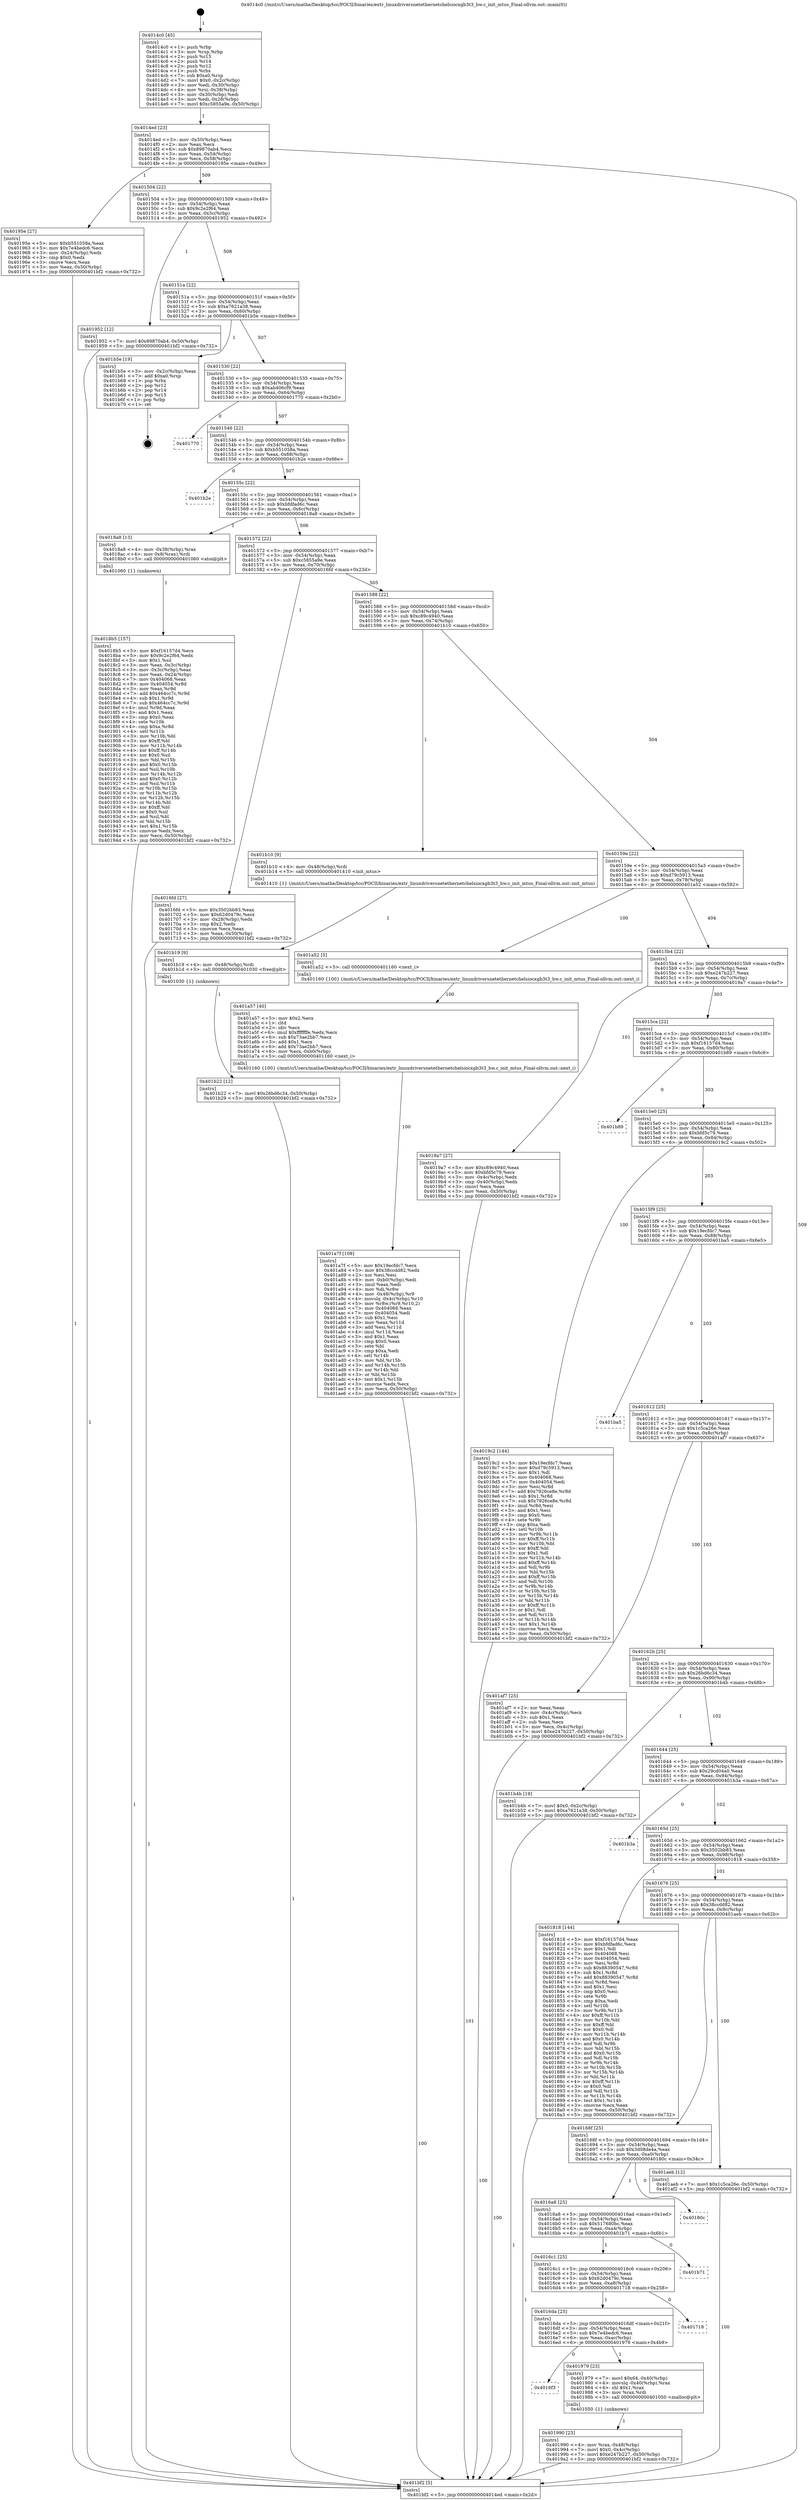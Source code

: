 digraph "0x4014c0" {
  label = "0x4014c0 (/mnt/c/Users/mathe/Desktop/tcc/POCII/binaries/extr_linuxdriversnetethernetchelsiocxgb3t3_hw.c_init_mtus_Final-ollvm.out::main(0))"
  labelloc = "t"
  node[shape=record]

  Entry [label="",width=0.3,height=0.3,shape=circle,fillcolor=black,style=filled]
  "0x4014ed" [label="{
     0x4014ed [23]\l
     | [instrs]\l
     &nbsp;&nbsp;0x4014ed \<+3\>: mov -0x50(%rbp),%eax\l
     &nbsp;&nbsp;0x4014f0 \<+2\>: mov %eax,%ecx\l
     &nbsp;&nbsp;0x4014f2 \<+6\>: sub $0x89870ab4,%ecx\l
     &nbsp;&nbsp;0x4014f8 \<+3\>: mov %eax,-0x54(%rbp)\l
     &nbsp;&nbsp;0x4014fb \<+3\>: mov %ecx,-0x58(%rbp)\l
     &nbsp;&nbsp;0x4014fe \<+6\>: je 000000000040195e \<main+0x49e\>\l
  }"]
  "0x40195e" [label="{
     0x40195e [27]\l
     | [instrs]\l
     &nbsp;&nbsp;0x40195e \<+5\>: mov $0xb551058a,%eax\l
     &nbsp;&nbsp;0x401963 \<+5\>: mov $0x7e4bedc6,%ecx\l
     &nbsp;&nbsp;0x401968 \<+3\>: mov -0x24(%rbp),%edx\l
     &nbsp;&nbsp;0x40196b \<+3\>: cmp $0x0,%edx\l
     &nbsp;&nbsp;0x40196e \<+3\>: cmove %ecx,%eax\l
     &nbsp;&nbsp;0x401971 \<+3\>: mov %eax,-0x50(%rbp)\l
     &nbsp;&nbsp;0x401974 \<+5\>: jmp 0000000000401bf2 \<main+0x732\>\l
  }"]
  "0x401504" [label="{
     0x401504 [22]\l
     | [instrs]\l
     &nbsp;&nbsp;0x401504 \<+5\>: jmp 0000000000401509 \<main+0x49\>\l
     &nbsp;&nbsp;0x401509 \<+3\>: mov -0x54(%rbp),%eax\l
     &nbsp;&nbsp;0x40150c \<+5\>: sub $0x9c2e2f64,%eax\l
     &nbsp;&nbsp;0x401511 \<+3\>: mov %eax,-0x5c(%rbp)\l
     &nbsp;&nbsp;0x401514 \<+6\>: je 0000000000401952 \<main+0x492\>\l
  }"]
  Exit [label="",width=0.3,height=0.3,shape=circle,fillcolor=black,style=filled,peripheries=2]
  "0x401952" [label="{
     0x401952 [12]\l
     | [instrs]\l
     &nbsp;&nbsp;0x401952 \<+7\>: movl $0x89870ab4,-0x50(%rbp)\l
     &nbsp;&nbsp;0x401959 \<+5\>: jmp 0000000000401bf2 \<main+0x732\>\l
  }"]
  "0x40151a" [label="{
     0x40151a [22]\l
     | [instrs]\l
     &nbsp;&nbsp;0x40151a \<+5\>: jmp 000000000040151f \<main+0x5f\>\l
     &nbsp;&nbsp;0x40151f \<+3\>: mov -0x54(%rbp),%eax\l
     &nbsp;&nbsp;0x401522 \<+5\>: sub $0xa7621a38,%eax\l
     &nbsp;&nbsp;0x401527 \<+3\>: mov %eax,-0x60(%rbp)\l
     &nbsp;&nbsp;0x40152a \<+6\>: je 0000000000401b5e \<main+0x69e\>\l
  }"]
  "0x401b22" [label="{
     0x401b22 [12]\l
     | [instrs]\l
     &nbsp;&nbsp;0x401b22 \<+7\>: movl $0x26bd6c34,-0x50(%rbp)\l
     &nbsp;&nbsp;0x401b29 \<+5\>: jmp 0000000000401bf2 \<main+0x732\>\l
  }"]
  "0x401b5e" [label="{
     0x401b5e [19]\l
     | [instrs]\l
     &nbsp;&nbsp;0x401b5e \<+3\>: mov -0x2c(%rbp),%eax\l
     &nbsp;&nbsp;0x401b61 \<+7\>: add $0xa0,%rsp\l
     &nbsp;&nbsp;0x401b68 \<+1\>: pop %rbx\l
     &nbsp;&nbsp;0x401b69 \<+2\>: pop %r12\l
     &nbsp;&nbsp;0x401b6b \<+2\>: pop %r14\l
     &nbsp;&nbsp;0x401b6d \<+2\>: pop %r15\l
     &nbsp;&nbsp;0x401b6f \<+1\>: pop %rbp\l
     &nbsp;&nbsp;0x401b70 \<+1\>: ret\l
  }"]
  "0x401530" [label="{
     0x401530 [22]\l
     | [instrs]\l
     &nbsp;&nbsp;0x401530 \<+5\>: jmp 0000000000401535 \<main+0x75\>\l
     &nbsp;&nbsp;0x401535 \<+3\>: mov -0x54(%rbp),%eax\l
     &nbsp;&nbsp;0x401538 \<+5\>: sub $0xab406cf9,%eax\l
     &nbsp;&nbsp;0x40153d \<+3\>: mov %eax,-0x64(%rbp)\l
     &nbsp;&nbsp;0x401540 \<+6\>: je 0000000000401770 \<main+0x2b0\>\l
  }"]
  "0x401b19" [label="{
     0x401b19 [9]\l
     | [instrs]\l
     &nbsp;&nbsp;0x401b19 \<+4\>: mov -0x48(%rbp),%rdi\l
     &nbsp;&nbsp;0x401b1d \<+5\>: call 0000000000401030 \<free@plt\>\l
     | [calls]\l
     &nbsp;&nbsp;0x401030 \{1\} (unknown)\l
  }"]
  "0x401770" [label="{
     0x401770\l
  }", style=dashed]
  "0x401546" [label="{
     0x401546 [22]\l
     | [instrs]\l
     &nbsp;&nbsp;0x401546 \<+5\>: jmp 000000000040154b \<main+0x8b\>\l
     &nbsp;&nbsp;0x40154b \<+3\>: mov -0x54(%rbp),%eax\l
     &nbsp;&nbsp;0x40154e \<+5\>: sub $0xb551058a,%eax\l
     &nbsp;&nbsp;0x401553 \<+3\>: mov %eax,-0x68(%rbp)\l
     &nbsp;&nbsp;0x401556 \<+6\>: je 0000000000401b2e \<main+0x66e\>\l
  }"]
  "0x401a7f" [label="{
     0x401a7f [108]\l
     | [instrs]\l
     &nbsp;&nbsp;0x401a7f \<+5\>: mov $0x19ecfdc7,%ecx\l
     &nbsp;&nbsp;0x401a84 \<+5\>: mov $0x38ccdd82,%edx\l
     &nbsp;&nbsp;0x401a89 \<+2\>: xor %esi,%esi\l
     &nbsp;&nbsp;0x401a8b \<+6\>: mov -0xb0(%rbp),%edi\l
     &nbsp;&nbsp;0x401a91 \<+3\>: imul %eax,%edi\l
     &nbsp;&nbsp;0x401a94 \<+4\>: mov %di,%r8w\l
     &nbsp;&nbsp;0x401a98 \<+4\>: mov -0x48(%rbp),%r9\l
     &nbsp;&nbsp;0x401a9c \<+4\>: movslq -0x4c(%rbp),%r10\l
     &nbsp;&nbsp;0x401aa0 \<+5\>: mov %r8w,(%r9,%r10,2)\l
     &nbsp;&nbsp;0x401aa5 \<+7\>: mov 0x404068,%eax\l
     &nbsp;&nbsp;0x401aac \<+7\>: mov 0x404054,%edi\l
     &nbsp;&nbsp;0x401ab3 \<+3\>: sub $0x1,%esi\l
     &nbsp;&nbsp;0x401ab6 \<+3\>: mov %eax,%r11d\l
     &nbsp;&nbsp;0x401ab9 \<+3\>: add %esi,%r11d\l
     &nbsp;&nbsp;0x401abc \<+4\>: imul %r11d,%eax\l
     &nbsp;&nbsp;0x401ac0 \<+3\>: and $0x1,%eax\l
     &nbsp;&nbsp;0x401ac3 \<+3\>: cmp $0x0,%eax\l
     &nbsp;&nbsp;0x401ac6 \<+3\>: sete %bl\l
     &nbsp;&nbsp;0x401ac9 \<+3\>: cmp $0xa,%edi\l
     &nbsp;&nbsp;0x401acc \<+4\>: setl %r14b\l
     &nbsp;&nbsp;0x401ad0 \<+3\>: mov %bl,%r15b\l
     &nbsp;&nbsp;0x401ad3 \<+3\>: and %r14b,%r15b\l
     &nbsp;&nbsp;0x401ad6 \<+3\>: xor %r14b,%bl\l
     &nbsp;&nbsp;0x401ad9 \<+3\>: or %bl,%r15b\l
     &nbsp;&nbsp;0x401adc \<+4\>: test $0x1,%r15b\l
     &nbsp;&nbsp;0x401ae0 \<+3\>: cmovne %edx,%ecx\l
     &nbsp;&nbsp;0x401ae3 \<+3\>: mov %ecx,-0x50(%rbp)\l
     &nbsp;&nbsp;0x401ae6 \<+5\>: jmp 0000000000401bf2 \<main+0x732\>\l
  }"]
  "0x401b2e" [label="{
     0x401b2e\l
  }", style=dashed]
  "0x40155c" [label="{
     0x40155c [22]\l
     | [instrs]\l
     &nbsp;&nbsp;0x40155c \<+5\>: jmp 0000000000401561 \<main+0xa1\>\l
     &nbsp;&nbsp;0x401561 \<+3\>: mov -0x54(%rbp),%eax\l
     &nbsp;&nbsp;0x401564 \<+5\>: sub $0xbfdfad6c,%eax\l
     &nbsp;&nbsp;0x401569 \<+3\>: mov %eax,-0x6c(%rbp)\l
     &nbsp;&nbsp;0x40156c \<+6\>: je 00000000004018a8 \<main+0x3e8\>\l
  }"]
  "0x401a57" [label="{
     0x401a57 [40]\l
     | [instrs]\l
     &nbsp;&nbsp;0x401a57 \<+5\>: mov $0x2,%ecx\l
     &nbsp;&nbsp;0x401a5c \<+1\>: cltd\l
     &nbsp;&nbsp;0x401a5d \<+2\>: idiv %ecx\l
     &nbsp;&nbsp;0x401a5f \<+6\>: imul $0xfffffffe,%edx,%ecx\l
     &nbsp;&nbsp;0x401a65 \<+6\>: sub $0x73ae2bb7,%ecx\l
     &nbsp;&nbsp;0x401a6b \<+3\>: add $0x1,%ecx\l
     &nbsp;&nbsp;0x401a6e \<+6\>: add $0x73ae2bb7,%ecx\l
     &nbsp;&nbsp;0x401a74 \<+6\>: mov %ecx,-0xb0(%rbp)\l
     &nbsp;&nbsp;0x401a7a \<+5\>: call 0000000000401160 \<next_i\>\l
     | [calls]\l
     &nbsp;&nbsp;0x401160 \{100\} (/mnt/c/Users/mathe/Desktop/tcc/POCII/binaries/extr_linuxdriversnetethernetchelsiocxgb3t3_hw.c_init_mtus_Final-ollvm.out::next_i)\l
  }"]
  "0x4018a8" [label="{
     0x4018a8 [13]\l
     | [instrs]\l
     &nbsp;&nbsp;0x4018a8 \<+4\>: mov -0x38(%rbp),%rax\l
     &nbsp;&nbsp;0x4018ac \<+4\>: mov 0x8(%rax),%rdi\l
     &nbsp;&nbsp;0x4018b0 \<+5\>: call 0000000000401060 \<atoi@plt\>\l
     | [calls]\l
     &nbsp;&nbsp;0x401060 \{1\} (unknown)\l
  }"]
  "0x401572" [label="{
     0x401572 [22]\l
     | [instrs]\l
     &nbsp;&nbsp;0x401572 \<+5\>: jmp 0000000000401577 \<main+0xb7\>\l
     &nbsp;&nbsp;0x401577 \<+3\>: mov -0x54(%rbp),%eax\l
     &nbsp;&nbsp;0x40157a \<+5\>: sub $0xc5855a9e,%eax\l
     &nbsp;&nbsp;0x40157f \<+3\>: mov %eax,-0x70(%rbp)\l
     &nbsp;&nbsp;0x401582 \<+6\>: je 00000000004016fd \<main+0x23d\>\l
  }"]
  "0x401990" [label="{
     0x401990 [23]\l
     | [instrs]\l
     &nbsp;&nbsp;0x401990 \<+4\>: mov %rax,-0x48(%rbp)\l
     &nbsp;&nbsp;0x401994 \<+7\>: movl $0x0,-0x4c(%rbp)\l
     &nbsp;&nbsp;0x40199b \<+7\>: movl $0xe247b227,-0x50(%rbp)\l
     &nbsp;&nbsp;0x4019a2 \<+5\>: jmp 0000000000401bf2 \<main+0x732\>\l
  }"]
  "0x4016fd" [label="{
     0x4016fd [27]\l
     | [instrs]\l
     &nbsp;&nbsp;0x4016fd \<+5\>: mov $0x3502bb83,%eax\l
     &nbsp;&nbsp;0x401702 \<+5\>: mov $0x62d0479c,%ecx\l
     &nbsp;&nbsp;0x401707 \<+3\>: mov -0x28(%rbp),%edx\l
     &nbsp;&nbsp;0x40170a \<+3\>: cmp $0x2,%edx\l
     &nbsp;&nbsp;0x40170d \<+3\>: cmovne %ecx,%eax\l
     &nbsp;&nbsp;0x401710 \<+3\>: mov %eax,-0x50(%rbp)\l
     &nbsp;&nbsp;0x401713 \<+5\>: jmp 0000000000401bf2 \<main+0x732\>\l
  }"]
  "0x401588" [label="{
     0x401588 [22]\l
     | [instrs]\l
     &nbsp;&nbsp;0x401588 \<+5\>: jmp 000000000040158d \<main+0xcd\>\l
     &nbsp;&nbsp;0x40158d \<+3\>: mov -0x54(%rbp),%eax\l
     &nbsp;&nbsp;0x401590 \<+5\>: sub $0xc89c4940,%eax\l
     &nbsp;&nbsp;0x401595 \<+3\>: mov %eax,-0x74(%rbp)\l
     &nbsp;&nbsp;0x401598 \<+6\>: je 0000000000401b10 \<main+0x650\>\l
  }"]
  "0x401bf2" [label="{
     0x401bf2 [5]\l
     | [instrs]\l
     &nbsp;&nbsp;0x401bf2 \<+5\>: jmp 00000000004014ed \<main+0x2d\>\l
  }"]
  "0x4014c0" [label="{
     0x4014c0 [45]\l
     | [instrs]\l
     &nbsp;&nbsp;0x4014c0 \<+1\>: push %rbp\l
     &nbsp;&nbsp;0x4014c1 \<+3\>: mov %rsp,%rbp\l
     &nbsp;&nbsp;0x4014c4 \<+2\>: push %r15\l
     &nbsp;&nbsp;0x4014c6 \<+2\>: push %r14\l
     &nbsp;&nbsp;0x4014c8 \<+2\>: push %r12\l
     &nbsp;&nbsp;0x4014ca \<+1\>: push %rbx\l
     &nbsp;&nbsp;0x4014cb \<+7\>: sub $0xa0,%rsp\l
     &nbsp;&nbsp;0x4014d2 \<+7\>: movl $0x0,-0x2c(%rbp)\l
     &nbsp;&nbsp;0x4014d9 \<+3\>: mov %edi,-0x30(%rbp)\l
     &nbsp;&nbsp;0x4014dc \<+4\>: mov %rsi,-0x38(%rbp)\l
     &nbsp;&nbsp;0x4014e0 \<+3\>: mov -0x30(%rbp),%edi\l
     &nbsp;&nbsp;0x4014e3 \<+3\>: mov %edi,-0x28(%rbp)\l
     &nbsp;&nbsp;0x4014e6 \<+7\>: movl $0xc5855a9e,-0x50(%rbp)\l
  }"]
  "0x4016f3" [label="{
     0x4016f3\l
  }", style=dashed]
  "0x401b10" [label="{
     0x401b10 [9]\l
     | [instrs]\l
     &nbsp;&nbsp;0x401b10 \<+4\>: mov -0x48(%rbp),%rdi\l
     &nbsp;&nbsp;0x401b14 \<+5\>: call 0000000000401410 \<init_mtus\>\l
     | [calls]\l
     &nbsp;&nbsp;0x401410 \{1\} (/mnt/c/Users/mathe/Desktop/tcc/POCII/binaries/extr_linuxdriversnetethernetchelsiocxgb3t3_hw.c_init_mtus_Final-ollvm.out::init_mtus)\l
  }"]
  "0x40159e" [label="{
     0x40159e [22]\l
     | [instrs]\l
     &nbsp;&nbsp;0x40159e \<+5\>: jmp 00000000004015a3 \<main+0xe3\>\l
     &nbsp;&nbsp;0x4015a3 \<+3\>: mov -0x54(%rbp),%eax\l
     &nbsp;&nbsp;0x4015a6 \<+5\>: sub $0xd79c5913,%eax\l
     &nbsp;&nbsp;0x4015ab \<+3\>: mov %eax,-0x78(%rbp)\l
     &nbsp;&nbsp;0x4015ae \<+6\>: je 0000000000401a52 \<main+0x592\>\l
  }"]
  "0x401979" [label="{
     0x401979 [23]\l
     | [instrs]\l
     &nbsp;&nbsp;0x401979 \<+7\>: movl $0x64,-0x40(%rbp)\l
     &nbsp;&nbsp;0x401980 \<+4\>: movslq -0x40(%rbp),%rax\l
     &nbsp;&nbsp;0x401984 \<+4\>: shl $0x1,%rax\l
     &nbsp;&nbsp;0x401988 \<+3\>: mov %rax,%rdi\l
     &nbsp;&nbsp;0x40198b \<+5\>: call 0000000000401050 \<malloc@plt\>\l
     | [calls]\l
     &nbsp;&nbsp;0x401050 \{1\} (unknown)\l
  }"]
  "0x401a52" [label="{
     0x401a52 [5]\l
     | [instrs]\l
     &nbsp;&nbsp;0x401a52 \<+5\>: call 0000000000401160 \<next_i\>\l
     | [calls]\l
     &nbsp;&nbsp;0x401160 \{100\} (/mnt/c/Users/mathe/Desktop/tcc/POCII/binaries/extr_linuxdriversnetethernetchelsiocxgb3t3_hw.c_init_mtus_Final-ollvm.out::next_i)\l
  }"]
  "0x4015b4" [label="{
     0x4015b4 [22]\l
     | [instrs]\l
     &nbsp;&nbsp;0x4015b4 \<+5\>: jmp 00000000004015b9 \<main+0xf9\>\l
     &nbsp;&nbsp;0x4015b9 \<+3\>: mov -0x54(%rbp),%eax\l
     &nbsp;&nbsp;0x4015bc \<+5\>: sub $0xe247b227,%eax\l
     &nbsp;&nbsp;0x4015c1 \<+3\>: mov %eax,-0x7c(%rbp)\l
     &nbsp;&nbsp;0x4015c4 \<+6\>: je 00000000004019a7 \<main+0x4e7\>\l
  }"]
  "0x4016da" [label="{
     0x4016da [25]\l
     | [instrs]\l
     &nbsp;&nbsp;0x4016da \<+5\>: jmp 00000000004016df \<main+0x21f\>\l
     &nbsp;&nbsp;0x4016df \<+3\>: mov -0x54(%rbp),%eax\l
     &nbsp;&nbsp;0x4016e2 \<+5\>: sub $0x7e4bedc6,%eax\l
     &nbsp;&nbsp;0x4016e7 \<+6\>: mov %eax,-0xac(%rbp)\l
     &nbsp;&nbsp;0x4016ed \<+6\>: je 0000000000401979 \<main+0x4b9\>\l
  }"]
  "0x4019a7" [label="{
     0x4019a7 [27]\l
     | [instrs]\l
     &nbsp;&nbsp;0x4019a7 \<+5\>: mov $0xc89c4940,%eax\l
     &nbsp;&nbsp;0x4019ac \<+5\>: mov $0xbfd5c79,%ecx\l
     &nbsp;&nbsp;0x4019b1 \<+3\>: mov -0x4c(%rbp),%edx\l
     &nbsp;&nbsp;0x4019b4 \<+3\>: cmp -0x40(%rbp),%edx\l
     &nbsp;&nbsp;0x4019b7 \<+3\>: cmovl %ecx,%eax\l
     &nbsp;&nbsp;0x4019ba \<+3\>: mov %eax,-0x50(%rbp)\l
     &nbsp;&nbsp;0x4019bd \<+5\>: jmp 0000000000401bf2 \<main+0x732\>\l
  }"]
  "0x4015ca" [label="{
     0x4015ca [22]\l
     | [instrs]\l
     &nbsp;&nbsp;0x4015ca \<+5\>: jmp 00000000004015cf \<main+0x10f\>\l
     &nbsp;&nbsp;0x4015cf \<+3\>: mov -0x54(%rbp),%eax\l
     &nbsp;&nbsp;0x4015d2 \<+5\>: sub $0xf16157d4,%eax\l
     &nbsp;&nbsp;0x4015d7 \<+3\>: mov %eax,-0x80(%rbp)\l
     &nbsp;&nbsp;0x4015da \<+6\>: je 0000000000401b89 \<main+0x6c9\>\l
  }"]
  "0x401718" [label="{
     0x401718\l
  }", style=dashed]
  "0x401b89" [label="{
     0x401b89\l
  }", style=dashed]
  "0x4015e0" [label="{
     0x4015e0 [25]\l
     | [instrs]\l
     &nbsp;&nbsp;0x4015e0 \<+5\>: jmp 00000000004015e5 \<main+0x125\>\l
     &nbsp;&nbsp;0x4015e5 \<+3\>: mov -0x54(%rbp),%eax\l
     &nbsp;&nbsp;0x4015e8 \<+5\>: sub $0xbfd5c79,%eax\l
     &nbsp;&nbsp;0x4015ed \<+6\>: mov %eax,-0x84(%rbp)\l
     &nbsp;&nbsp;0x4015f3 \<+6\>: je 00000000004019c2 \<main+0x502\>\l
  }"]
  "0x4016c1" [label="{
     0x4016c1 [25]\l
     | [instrs]\l
     &nbsp;&nbsp;0x4016c1 \<+5\>: jmp 00000000004016c6 \<main+0x206\>\l
     &nbsp;&nbsp;0x4016c6 \<+3\>: mov -0x54(%rbp),%eax\l
     &nbsp;&nbsp;0x4016c9 \<+5\>: sub $0x62d0479c,%eax\l
     &nbsp;&nbsp;0x4016ce \<+6\>: mov %eax,-0xa8(%rbp)\l
     &nbsp;&nbsp;0x4016d4 \<+6\>: je 0000000000401718 \<main+0x258\>\l
  }"]
  "0x4019c2" [label="{
     0x4019c2 [144]\l
     | [instrs]\l
     &nbsp;&nbsp;0x4019c2 \<+5\>: mov $0x19ecfdc7,%eax\l
     &nbsp;&nbsp;0x4019c7 \<+5\>: mov $0xd79c5913,%ecx\l
     &nbsp;&nbsp;0x4019cc \<+2\>: mov $0x1,%dl\l
     &nbsp;&nbsp;0x4019ce \<+7\>: mov 0x404068,%esi\l
     &nbsp;&nbsp;0x4019d5 \<+7\>: mov 0x404054,%edi\l
     &nbsp;&nbsp;0x4019dc \<+3\>: mov %esi,%r8d\l
     &nbsp;&nbsp;0x4019df \<+7\>: add $0x7926ce8e,%r8d\l
     &nbsp;&nbsp;0x4019e6 \<+4\>: sub $0x1,%r8d\l
     &nbsp;&nbsp;0x4019ea \<+7\>: sub $0x7926ce8e,%r8d\l
     &nbsp;&nbsp;0x4019f1 \<+4\>: imul %r8d,%esi\l
     &nbsp;&nbsp;0x4019f5 \<+3\>: and $0x1,%esi\l
     &nbsp;&nbsp;0x4019f8 \<+3\>: cmp $0x0,%esi\l
     &nbsp;&nbsp;0x4019fb \<+4\>: sete %r9b\l
     &nbsp;&nbsp;0x4019ff \<+3\>: cmp $0xa,%edi\l
     &nbsp;&nbsp;0x401a02 \<+4\>: setl %r10b\l
     &nbsp;&nbsp;0x401a06 \<+3\>: mov %r9b,%r11b\l
     &nbsp;&nbsp;0x401a09 \<+4\>: xor $0xff,%r11b\l
     &nbsp;&nbsp;0x401a0d \<+3\>: mov %r10b,%bl\l
     &nbsp;&nbsp;0x401a10 \<+3\>: xor $0xff,%bl\l
     &nbsp;&nbsp;0x401a13 \<+3\>: xor $0x1,%dl\l
     &nbsp;&nbsp;0x401a16 \<+3\>: mov %r11b,%r14b\l
     &nbsp;&nbsp;0x401a19 \<+4\>: and $0xff,%r14b\l
     &nbsp;&nbsp;0x401a1d \<+3\>: and %dl,%r9b\l
     &nbsp;&nbsp;0x401a20 \<+3\>: mov %bl,%r15b\l
     &nbsp;&nbsp;0x401a23 \<+4\>: and $0xff,%r15b\l
     &nbsp;&nbsp;0x401a27 \<+3\>: and %dl,%r10b\l
     &nbsp;&nbsp;0x401a2a \<+3\>: or %r9b,%r14b\l
     &nbsp;&nbsp;0x401a2d \<+3\>: or %r10b,%r15b\l
     &nbsp;&nbsp;0x401a30 \<+3\>: xor %r15b,%r14b\l
     &nbsp;&nbsp;0x401a33 \<+3\>: or %bl,%r11b\l
     &nbsp;&nbsp;0x401a36 \<+4\>: xor $0xff,%r11b\l
     &nbsp;&nbsp;0x401a3a \<+3\>: or $0x1,%dl\l
     &nbsp;&nbsp;0x401a3d \<+3\>: and %dl,%r11b\l
     &nbsp;&nbsp;0x401a40 \<+3\>: or %r11b,%r14b\l
     &nbsp;&nbsp;0x401a43 \<+4\>: test $0x1,%r14b\l
     &nbsp;&nbsp;0x401a47 \<+3\>: cmovne %ecx,%eax\l
     &nbsp;&nbsp;0x401a4a \<+3\>: mov %eax,-0x50(%rbp)\l
     &nbsp;&nbsp;0x401a4d \<+5\>: jmp 0000000000401bf2 \<main+0x732\>\l
  }"]
  "0x4015f9" [label="{
     0x4015f9 [25]\l
     | [instrs]\l
     &nbsp;&nbsp;0x4015f9 \<+5\>: jmp 00000000004015fe \<main+0x13e\>\l
     &nbsp;&nbsp;0x4015fe \<+3\>: mov -0x54(%rbp),%eax\l
     &nbsp;&nbsp;0x401601 \<+5\>: sub $0x19ecfdc7,%eax\l
     &nbsp;&nbsp;0x401606 \<+6\>: mov %eax,-0x88(%rbp)\l
     &nbsp;&nbsp;0x40160c \<+6\>: je 0000000000401ba5 \<main+0x6e5\>\l
  }"]
  "0x401b71" [label="{
     0x401b71\l
  }", style=dashed]
  "0x401ba5" [label="{
     0x401ba5\l
  }", style=dashed]
  "0x401612" [label="{
     0x401612 [25]\l
     | [instrs]\l
     &nbsp;&nbsp;0x401612 \<+5\>: jmp 0000000000401617 \<main+0x157\>\l
     &nbsp;&nbsp;0x401617 \<+3\>: mov -0x54(%rbp),%eax\l
     &nbsp;&nbsp;0x40161a \<+5\>: sub $0x1c5ca26e,%eax\l
     &nbsp;&nbsp;0x40161f \<+6\>: mov %eax,-0x8c(%rbp)\l
     &nbsp;&nbsp;0x401625 \<+6\>: je 0000000000401af7 \<main+0x637\>\l
  }"]
  "0x4016a8" [label="{
     0x4016a8 [25]\l
     | [instrs]\l
     &nbsp;&nbsp;0x4016a8 \<+5\>: jmp 00000000004016ad \<main+0x1ed\>\l
     &nbsp;&nbsp;0x4016ad \<+3\>: mov -0x54(%rbp),%eax\l
     &nbsp;&nbsp;0x4016b0 \<+5\>: sub $0x517680bc,%eax\l
     &nbsp;&nbsp;0x4016b5 \<+6\>: mov %eax,-0xa4(%rbp)\l
     &nbsp;&nbsp;0x4016bb \<+6\>: je 0000000000401b71 \<main+0x6b1\>\l
  }"]
  "0x401af7" [label="{
     0x401af7 [25]\l
     | [instrs]\l
     &nbsp;&nbsp;0x401af7 \<+2\>: xor %eax,%eax\l
     &nbsp;&nbsp;0x401af9 \<+3\>: mov -0x4c(%rbp),%ecx\l
     &nbsp;&nbsp;0x401afc \<+3\>: sub $0x1,%eax\l
     &nbsp;&nbsp;0x401aff \<+2\>: sub %eax,%ecx\l
     &nbsp;&nbsp;0x401b01 \<+3\>: mov %ecx,-0x4c(%rbp)\l
     &nbsp;&nbsp;0x401b04 \<+7\>: movl $0xe247b227,-0x50(%rbp)\l
     &nbsp;&nbsp;0x401b0b \<+5\>: jmp 0000000000401bf2 \<main+0x732\>\l
  }"]
  "0x40162b" [label="{
     0x40162b [25]\l
     | [instrs]\l
     &nbsp;&nbsp;0x40162b \<+5\>: jmp 0000000000401630 \<main+0x170\>\l
     &nbsp;&nbsp;0x401630 \<+3\>: mov -0x54(%rbp),%eax\l
     &nbsp;&nbsp;0x401633 \<+5\>: sub $0x26bd6c34,%eax\l
     &nbsp;&nbsp;0x401638 \<+6\>: mov %eax,-0x90(%rbp)\l
     &nbsp;&nbsp;0x40163e \<+6\>: je 0000000000401b4b \<main+0x68b\>\l
  }"]
  "0x40180c" [label="{
     0x40180c\l
  }", style=dashed]
  "0x401b4b" [label="{
     0x401b4b [19]\l
     | [instrs]\l
     &nbsp;&nbsp;0x401b4b \<+7\>: movl $0x0,-0x2c(%rbp)\l
     &nbsp;&nbsp;0x401b52 \<+7\>: movl $0xa7621a38,-0x50(%rbp)\l
     &nbsp;&nbsp;0x401b59 \<+5\>: jmp 0000000000401bf2 \<main+0x732\>\l
  }"]
  "0x401644" [label="{
     0x401644 [25]\l
     | [instrs]\l
     &nbsp;&nbsp;0x401644 \<+5\>: jmp 0000000000401649 \<main+0x189\>\l
     &nbsp;&nbsp;0x401649 \<+3\>: mov -0x54(%rbp),%eax\l
     &nbsp;&nbsp;0x40164c \<+5\>: sub $0x29cd04a0,%eax\l
     &nbsp;&nbsp;0x401651 \<+6\>: mov %eax,-0x94(%rbp)\l
     &nbsp;&nbsp;0x401657 \<+6\>: je 0000000000401b3a \<main+0x67a\>\l
  }"]
  "0x40168f" [label="{
     0x40168f [25]\l
     | [instrs]\l
     &nbsp;&nbsp;0x40168f \<+5\>: jmp 0000000000401694 \<main+0x1d4\>\l
     &nbsp;&nbsp;0x401694 \<+3\>: mov -0x54(%rbp),%eax\l
     &nbsp;&nbsp;0x401697 \<+5\>: sub $0x3d08de4a,%eax\l
     &nbsp;&nbsp;0x40169c \<+6\>: mov %eax,-0xa0(%rbp)\l
     &nbsp;&nbsp;0x4016a2 \<+6\>: je 000000000040180c \<main+0x34c\>\l
  }"]
  "0x401b3a" [label="{
     0x401b3a\l
  }", style=dashed]
  "0x40165d" [label="{
     0x40165d [25]\l
     | [instrs]\l
     &nbsp;&nbsp;0x40165d \<+5\>: jmp 0000000000401662 \<main+0x1a2\>\l
     &nbsp;&nbsp;0x401662 \<+3\>: mov -0x54(%rbp),%eax\l
     &nbsp;&nbsp;0x401665 \<+5\>: sub $0x3502bb83,%eax\l
     &nbsp;&nbsp;0x40166a \<+6\>: mov %eax,-0x98(%rbp)\l
     &nbsp;&nbsp;0x401670 \<+6\>: je 0000000000401818 \<main+0x358\>\l
  }"]
  "0x401aeb" [label="{
     0x401aeb [12]\l
     | [instrs]\l
     &nbsp;&nbsp;0x401aeb \<+7\>: movl $0x1c5ca26e,-0x50(%rbp)\l
     &nbsp;&nbsp;0x401af2 \<+5\>: jmp 0000000000401bf2 \<main+0x732\>\l
  }"]
  "0x401818" [label="{
     0x401818 [144]\l
     | [instrs]\l
     &nbsp;&nbsp;0x401818 \<+5\>: mov $0xf16157d4,%eax\l
     &nbsp;&nbsp;0x40181d \<+5\>: mov $0xbfdfad6c,%ecx\l
     &nbsp;&nbsp;0x401822 \<+2\>: mov $0x1,%dl\l
     &nbsp;&nbsp;0x401824 \<+7\>: mov 0x404068,%esi\l
     &nbsp;&nbsp;0x40182b \<+7\>: mov 0x404054,%edi\l
     &nbsp;&nbsp;0x401832 \<+3\>: mov %esi,%r8d\l
     &nbsp;&nbsp;0x401835 \<+7\>: sub $0x88390547,%r8d\l
     &nbsp;&nbsp;0x40183c \<+4\>: sub $0x1,%r8d\l
     &nbsp;&nbsp;0x401840 \<+7\>: add $0x88390547,%r8d\l
     &nbsp;&nbsp;0x401847 \<+4\>: imul %r8d,%esi\l
     &nbsp;&nbsp;0x40184b \<+3\>: and $0x1,%esi\l
     &nbsp;&nbsp;0x40184e \<+3\>: cmp $0x0,%esi\l
     &nbsp;&nbsp;0x401851 \<+4\>: sete %r9b\l
     &nbsp;&nbsp;0x401855 \<+3\>: cmp $0xa,%edi\l
     &nbsp;&nbsp;0x401858 \<+4\>: setl %r10b\l
     &nbsp;&nbsp;0x40185c \<+3\>: mov %r9b,%r11b\l
     &nbsp;&nbsp;0x40185f \<+4\>: xor $0xff,%r11b\l
     &nbsp;&nbsp;0x401863 \<+3\>: mov %r10b,%bl\l
     &nbsp;&nbsp;0x401866 \<+3\>: xor $0xff,%bl\l
     &nbsp;&nbsp;0x401869 \<+3\>: xor $0x0,%dl\l
     &nbsp;&nbsp;0x40186c \<+3\>: mov %r11b,%r14b\l
     &nbsp;&nbsp;0x40186f \<+4\>: and $0x0,%r14b\l
     &nbsp;&nbsp;0x401873 \<+3\>: and %dl,%r9b\l
     &nbsp;&nbsp;0x401876 \<+3\>: mov %bl,%r15b\l
     &nbsp;&nbsp;0x401879 \<+4\>: and $0x0,%r15b\l
     &nbsp;&nbsp;0x40187d \<+3\>: and %dl,%r10b\l
     &nbsp;&nbsp;0x401880 \<+3\>: or %r9b,%r14b\l
     &nbsp;&nbsp;0x401883 \<+3\>: or %r10b,%r15b\l
     &nbsp;&nbsp;0x401886 \<+3\>: xor %r15b,%r14b\l
     &nbsp;&nbsp;0x401889 \<+3\>: or %bl,%r11b\l
     &nbsp;&nbsp;0x40188c \<+4\>: xor $0xff,%r11b\l
     &nbsp;&nbsp;0x401890 \<+3\>: or $0x0,%dl\l
     &nbsp;&nbsp;0x401893 \<+3\>: and %dl,%r11b\l
     &nbsp;&nbsp;0x401896 \<+3\>: or %r11b,%r14b\l
     &nbsp;&nbsp;0x401899 \<+4\>: test $0x1,%r14b\l
     &nbsp;&nbsp;0x40189d \<+3\>: cmovne %ecx,%eax\l
     &nbsp;&nbsp;0x4018a0 \<+3\>: mov %eax,-0x50(%rbp)\l
     &nbsp;&nbsp;0x4018a3 \<+5\>: jmp 0000000000401bf2 \<main+0x732\>\l
  }"]
  "0x401676" [label="{
     0x401676 [25]\l
     | [instrs]\l
     &nbsp;&nbsp;0x401676 \<+5\>: jmp 000000000040167b \<main+0x1bb\>\l
     &nbsp;&nbsp;0x40167b \<+3\>: mov -0x54(%rbp),%eax\l
     &nbsp;&nbsp;0x40167e \<+5\>: sub $0x38ccdd82,%eax\l
     &nbsp;&nbsp;0x401683 \<+6\>: mov %eax,-0x9c(%rbp)\l
     &nbsp;&nbsp;0x401689 \<+6\>: je 0000000000401aeb \<main+0x62b\>\l
  }"]
  "0x4018b5" [label="{
     0x4018b5 [157]\l
     | [instrs]\l
     &nbsp;&nbsp;0x4018b5 \<+5\>: mov $0xf16157d4,%ecx\l
     &nbsp;&nbsp;0x4018ba \<+5\>: mov $0x9c2e2f64,%edx\l
     &nbsp;&nbsp;0x4018bf \<+3\>: mov $0x1,%sil\l
     &nbsp;&nbsp;0x4018c2 \<+3\>: mov %eax,-0x3c(%rbp)\l
     &nbsp;&nbsp;0x4018c5 \<+3\>: mov -0x3c(%rbp),%eax\l
     &nbsp;&nbsp;0x4018c8 \<+3\>: mov %eax,-0x24(%rbp)\l
     &nbsp;&nbsp;0x4018cb \<+7\>: mov 0x404068,%eax\l
     &nbsp;&nbsp;0x4018d2 \<+8\>: mov 0x404054,%r8d\l
     &nbsp;&nbsp;0x4018da \<+3\>: mov %eax,%r9d\l
     &nbsp;&nbsp;0x4018dd \<+7\>: add $0x464cc7c,%r9d\l
     &nbsp;&nbsp;0x4018e4 \<+4\>: sub $0x1,%r9d\l
     &nbsp;&nbsp;0x4018e8 \<+7\>: sub $0x464cc7c,%r9d\l
     &nbsp;&nbsp;0x4018ef \<+4\>: imul %r9d,%eax\l
     &nbsp;&nbsp;0x4018f3 \<+3\>: and $0x1,%eax\l
     &nbsp;&nbsp;0x4018f6 \<+3\>: cmp $0x0,%eax\l
     &nbsp;&nbsp;0x4018f9 \<+4\>: sete %r10b\l
     &nbsp;&nbsp;0x4018fd \<+4\>: cmp $0xa,%r8d\l
     &nbsp;&nbsp;0x401901 \<+4\>: setl %r11b\l
     &nbsp;&nbsp;0x401905 \<+3\>: mov %r10b,%bl\l
     &nbsp;&nbsp;0x401908 \<+3\>: xor $0xff,%bl\l
     &nbsp;&nbsp;0x40190b \<+3\>: mov %r11b,%r14b\l
     &nbsp;&nbsp;0x40190e \<+4\>: xor $0xff,%r14b\l
     &nbsp;&nbsp;0x401912 \<+4\>: xor $0x0,%sil\l
     &nbsp;&nbsp;0x401916 \<+3\>: mov %bl,%r15b\l
     &nbsp;&nbsp;0x401919 \<+4\>: and $0x0,%r15b\l
     &nbsp;&nbsp;0x40191d \<+3\>: and %sil,%r10b\l
     &nbsp;&nbsp;0x401920 \<+3\>: mov %r14b,%r12b\l
     &nbsp;&nbsp;0x401923 \<+4\>: and $0x0,%r12b\l
     &nbsp;&nbsp;0x401927 \<+3\>: and %sil,%r11b\l
     &nbsp;&nbsp;0x40192a \<+3\>: or %r10b,%r15b\l
     &nbsp;&nbsp;0x40192d \<+3\>: or %r11b,%r12b\l
     &nbsp;&nbsp;0x401930 \<+3\>: xor %r12b,%r15b\l
     &nbsp;&nbsp;0x401933 \<+3\>: or %r14b,%bl\l
     &nbsp;&nbsp;0x401936 \<+3\>: xor $0xff,%bl\l
     &nbsp;&nbsp;0x401939 \<+4\>: or $0x0,%sil\l
     &nbsp;&nbsp;0x40193d \<+3\>: and %sil,%bl\l
     &nbsp;&nbsp;0x401940 \<+3\>: or %bl,%r15b\l
     &nbsp;&nbsp;0x401943 \<+4\>: test $0x1,%r15b\l
     &nbsp;&nbsp;0x401947 \<+3\>: cmovne %edx,%ecx\l
     &nbsp;&nbsp;0x40194a \<+3\>: mov %ecx,-0x50(%rbp)\l
     &nbsp;&nbsp;0x40194d \<+5\>: jmp 0000000000401bf2 \<main+0x732\>\l
  }"]
  Entry -> "0x4014c0" [label=" 1"]
  "0x4014ed" -> "0x40195e" [label=" 1"]
  "0x4014ed" -> "0x401504" [label=" 509"]
  "0x401b5e" -> Exit [label=" 1"]
  "0x401504" -> "0x401952" [label=" 1"]
  "0x401504" -> "0x40151a" [label=" 508"]
  "0x401b4b" -> "0x401bf2" [label=" 1"]
  "0x40151a" -> "0x401b5e" [label=" 1"]
  "0x40151a" -> "0x401530" [label=" 507"]
  "0x401b22" -> "0x401bf2" [label=" 1"]
  "0x401530" -> "0x401770" [label=" 0"]
  "0x401530" -> "0x401546" [label=" 507"]
  "0x401b19" -> "0x401b22" [label=" 1"]
  "0x401546" -> "0x401b2e" [label=" 0"]
  "0x401546" -> "0x40155c" [label=" 507"]
  "0x401b10" -> "0x401b19" [label=" 1"]
  "0x40155c" -> "0x4018a8" [label=" 1"]
  "0x40155c" -> "0x401572" [label=" 506"]
  "0x401af7" -> "0x401bf2" [label=" 100"]
  "0x401572" -> "0x4016fd" [label=" 1"]
  "0x401572" -> "0x401588" [label=" 505"]
  "0x4016fd" -> "0x401bf2" [label=" 1"]
  "0x4014c0" -> "0x4014ed" [label=" 1"]
  "0x401bf2" -> "0x4014ed" [label=" 509"]
  "0x401aeb" -> "0x401bf2" [label=" 100"]
  "0x401588" -> "0x401b10" [label=" 1"]
  "0x401588" -> "0x40159e" [label=" 504"]
  "0x401a7f" -> "0x401bf2" [label=" 100"]
  "0x40159e" -> "0x401a52" [label=" 100"]
  "0x40159e" -> "0x4015b4" [label=" 404"]
  "0x401a57" -> "0x401a7f" [label=" 100"]
  "0x4015b4" -> "0x4019a7" [label=" 101"]
  "0x4015b4" -> "0x4015ca" [label=" 303"]
  "0x4019c2" -> "0x401bf2" [label=" 100"]
  "0x4015ca" -> "0x401b89" [label=" 0"]
  "0x4015ca" -> "0x4015e0" [label=" 303"]
  "0x4019a7" -> "0x401bf2" [label=" 101"]
  "0x4015e0" -> "0x4019c2" [label=" 100"]
  "0x4015e0" -> "0x4015f9" [label=" 203"]
  "0x401979" -> "0x401990" [label=" 1"]
  "0x4015f9" -> "0x401ba5" [label=" 0"]
  "0x4015f9" -> "0x401612" [label=" 203"]
  "0x4016da" -> "0x4016f3" [label=" 0"]
  "0x401612" -> "0x401af7" [label=" 100"]
  "0x401612" -> "0x40162b" [label=" 103"]
  "0x401a52" -> "0x401a57" [label=" 100"]
  "0x40162b" -> "0x401b4b" [label=" 1"]
  "0x40162b" -> "0x401644" [label=" 102"]
  "0x4016c1" -> "0x4016da" [label=" 1"]
  "0x401644" -> "0x401b3a" [label=" 0"]
  "0x401644" -> "0x40165d" [label=" 102"]
  "0x401990" -> "0x401bf2" [label=" 1"]
  "0x40165d" -> "0x401818" [label=" 1"]
  "0x40165d" -> "0x401676" [label=" 101"]
  "0x401818" -> "0x401bf2" [label=" 1"]
  "0x4018a8" -> "0x4018b5" [label=" 1"]
  "0x4018b5" -> "0x401bf2" [label=" 1"]
  "0x401952" -> "0x401bf2" [label=" 1"]
  "0x40195e" -> "0x401bf2" [label=" 1"]
  "0x4016a8" -> "0x4016c1" [label=" 1"]
  "0x401676" -> "0x401aeb" [label=" 100"]
  "0x401676" -> "0x40168f" [label=" 1"]
  "0x4016c1" -> "0x401718" [label=" 0"]
  "0x40168f" -> "0x40180c" [label=" 0"]
  "0x40168f" -> "0x4016a8" [label=" 1"]
  "0x4016da" -> "0x401979" [label=" 1"]
  "0x4016a8" -> "0x401b71" [label=" 0"]
}
